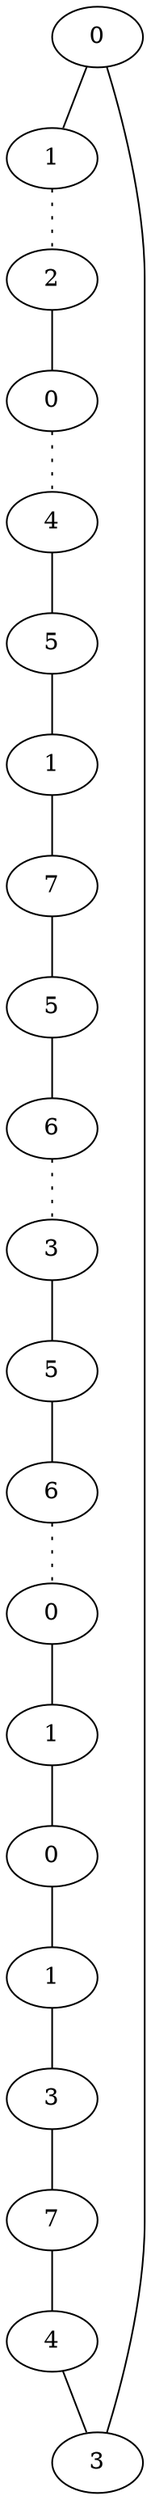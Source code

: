 graph {
a0[label=0];
a1[label=1];
a2[label=2];
a3[label=0];
a4[label=4];
a5[label=5];
a6[label=1];
a7[label=7];
a8[label=5];
a9[label=6];
a10[label=3];
a11[label=5];
a12[label=6];
a13[label=0];
a14[label=1];
a15[label=0];
a16[label=1];
a17[label=3];
a18[label=7];
a19[label=4];
a20[label=3];
a0 -- a1;
a0 -- a20;
a1 -- a2 [style=dotted];
a2 -- a3;
a3 -- a4 [style=dotted];
a4 -- a5;
a5 -- a6;
a6 -- a7;
a7 -- a8;
a8 -- a9;
a9 -- a10 [style=dotted];
a10 -- a11;
a11 -- a12;
a12 -- a13 [style=dotted];
a13 -- a14;
a14 -- a15;
a15 -- a16;
a16 -- a17;
a17 -- a18;
a18 -- a19;
a19 -- a20;
}
